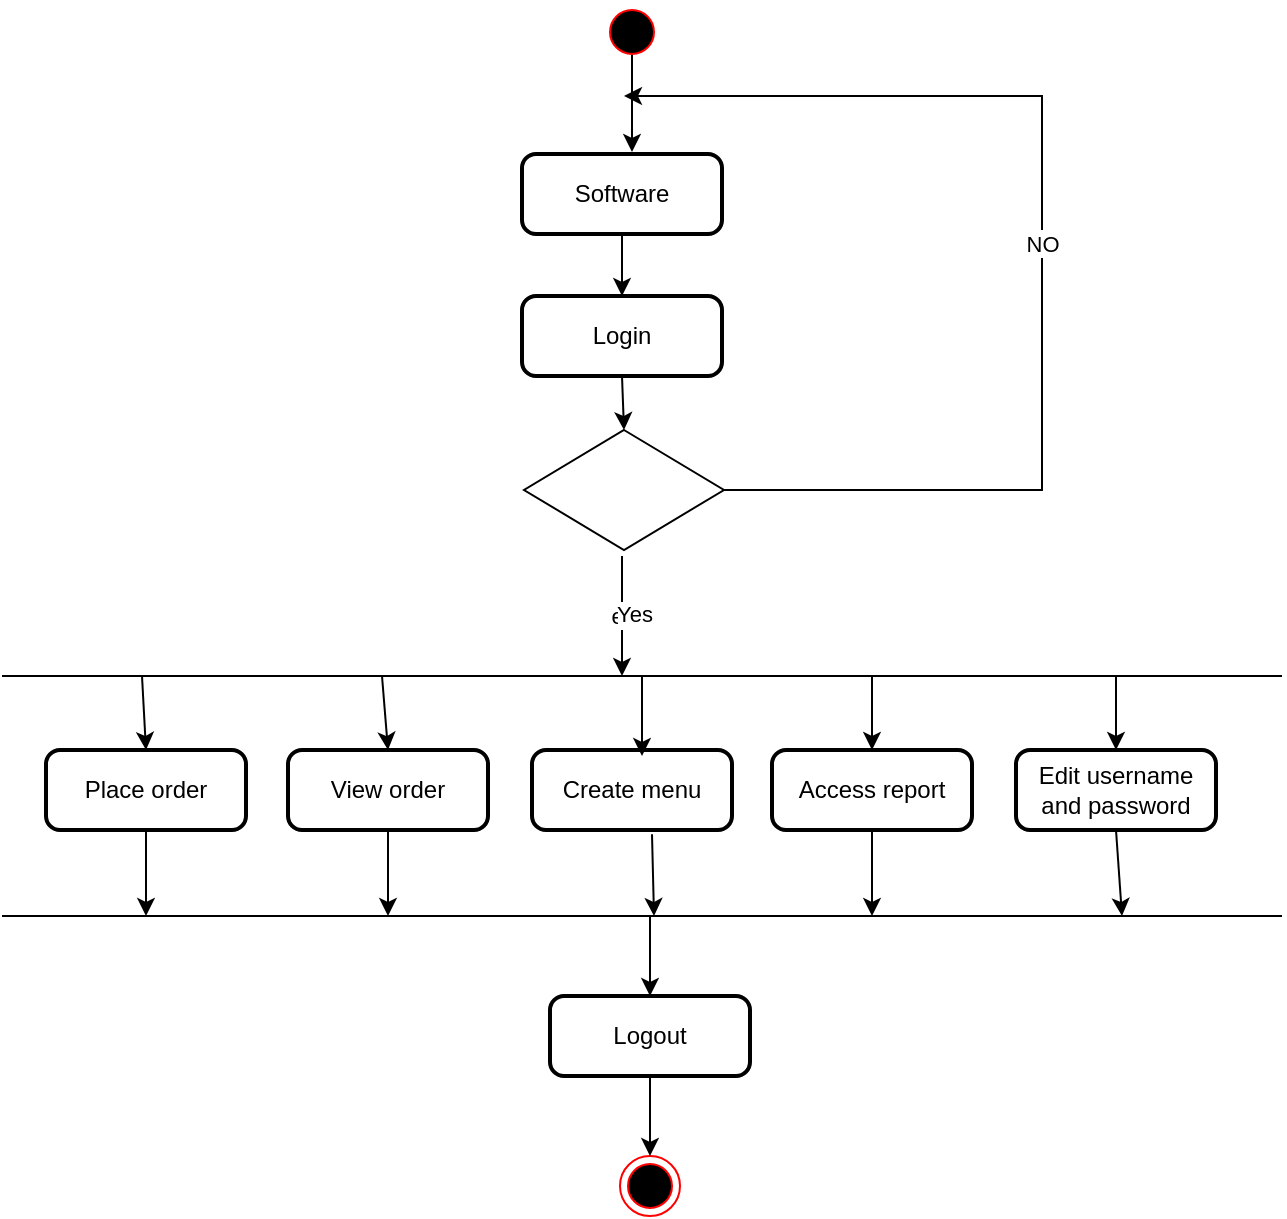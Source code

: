 <mxfile version="24.7.10">
  <diagram name="Page-1" id="VVq9FTgBujGcbOgqGmJe">
    <mxGraphModel dx="733" dy="422" grid="1" gridSize="10" guides="1" tooltips="1" connect="1" arrows="1" fold="1" page="1" pageScale="1" pageWidth="850" pageHeight="1100" math="0" shadow="0">
      <root>
        <mxCell id="0" />
        <mxCell id="1" parent="0" />
        <mxCell id="jVGJO22E7fSaNDXaeYZa-49" value="" style="edgeStyle=orthogonalEdgeStyle;rounded=0;orthogonalLoop=1;jettySize=auto;html=1;" edge="1" parent="1">
          <mxGeometry relative="1" as="geometry">
            <mxPoint x="425" y="69" as="sourcePoint" />
            <mxPoint x="425" y="118" as="targetPoint" />
          </mxGeometry>
        </mxCell>
        <mxCell id="jVGJO22E7fSaNDXaeYZa-46" value="" style="ellipse;html=1;shape=startState;fillColor=#000000;strokeColor=#ff0000;" vertex="1" parent="1">
          <mxGeometry x="410" y="43" width="30" height="30" as="geometry" />
        </mxCell>
        <mxCell id="jVGJO22E7fSaNDXaeYZa-48" value="Software" style="rounded=1;whiteSpace=wrap;html=1;absoluteArcSize=1;arcSize=14;strokeWidth=2;" vertex="1" parent="1">
          <mxGeometry x="370" y="119" width="100" height="40" as="geometry" />
        </mxCell>
        <mxCell id="jVGJO22E7fSaNDXaeYZa-50" value="Login" style="rounded=1;whiteSpace=wrap;html=1;absoluteArcSize=1;arcSize=14;strokeWidth=2;" vertex="1" parent="1">
          <mxGeometry x="370" y="190" width="100" height="40" as="geometry" />
        </mxCell>
        <mxCell id="jVGJO22E7fSaNDXaeYZa-51" value="" style="shape=rhombus;perimeter=rhombusPerimeter;whiteSpace=wrap;html=1;align=center;" vertex="1" parent="1">
          <mxGeometry x="371" y="257" width="100" height="60" as="geometry" />
        </mxCell>
        <mxCell id="jVGJO22E7fSaNDXaeYZa-52" value="Create menu" style="rounded=1;whiteSpace=wrap;html=1;absoluteArcSize=1;arcSize=14;strokeWidth=2;" vertex="1" parent="1">
          <mxGeometry x="375" y="417" width="100" height="40" as="geometry" />
        </mxCell>
        <mxCell id="jVGJO22E7fSaNDXaeYZa-53" value="View order" style="rounded=1;whiteSpace=wrap;html=1;absoluteArcSize=1;arcSize=14;strokeWidth=2;" vertex="1" parent="1">
          <mxGeometry x="253" y="417" width="100" height="40" as="geometry" />
        </mxCell>
        <mxCell id="jVGJO22E7fSaNDXaeYZa-54" value="Access report" style="rounded=1;whiteSpace=wrap;html=1;absoluteArcSize=1;arcSize=14;strokeWidth=2;" vertex="1" parent="1">
          <mxGeometry x="495" y="417" width="100" height="40" as="geometry" />
        </mxCell>
        <mxCell id="jVGJO22E7fSaNDXaeYZa-55" value="Edit username and password" style="rounded=1;whiteSpace=wrap;html=1;absoluteArcSize=1;arcSize=14;strokeWidth=2;" vertex="1" parent="1">
          <mxGeometry x="617" y="417" width="100" height="40" as="geometry" />
        </mxCell>
        <mxCell id="jVGJO22E7fSaNDXaeYZa-58" value="Place order" style="rounded=1;whiteSpace=wrap;html=1;absoluteArcSize=1;arcSize=14;strokeWidth=2;" vertex="1" parent="1">
          <mxGeometry x="132" y="417" width="100" height="40" as="geometry" />
        </mxCell>
        <mxCell id="jVGJO22E7fSaNDXaeYZa-61" value="" style="endArrow=classic;html=1;rounded=0;exitX=0.5;exitY=1;exitDx=0;exitDy=0;entryX=0.5;entryY=0;entryDx=0;entryDy=0;" edge="1" parent="1" source="jVGJO22E7fSaNDXaeYZa-48" target="jVGJO22E7fSaNDXaeYZa-50">
          <mxGeometry width="50" height="50" relative="1" as="geometry">
            <mxPoint x="360" y="250" as="sourcePoint" />
            <mxPoint x="410" y="200" as="targetPoint" />
          </mxGeometry>
        </mxCell>
        <mxCell id="jVGJO22E7fSaNDXaeYZa-62" value="NO" style="endArrow=classic;html=1;rounded=0;exitX=1;exitY=0.5;exitDx=0;exitDy=0;" edge="1" parent="1" source="jVGJO22E7fSaNDXaeYZa-51">
          <mxGeometry relative="1" as="geometry">
            <mxPoint x="330" y="220" as="sourcePoint" />
            <mxPoint x="421" y="90" as="targetPoint" />
            <Array as="points">
              <mxPoint x="630" y="287" />
              <mxPoint x="630" y="90" />
            </Array>
          </mxGeometry>
        </mxCell>
        <mxCell id="jVGJO22E7fSaNDXaeYZa-63" value="NO" style="edgeLabel;resizable=0;html=1;;align=center;verticalAlign=middle;" connectable="0" vertex="1" parent="jVGJO22E7fSaNDXaeYZa-62">
          <mxGeometry relative="1" as="geometry" />
        </mxCell>
        <mxCell id="jVGJO22E7fSaNDXaeYZa-64" value="" style="endArrow=classic;html=1;rounded=0;entryX=0.5;entryY=0;entryDx=0;entryDy=0;exitX=0.5;exitY=1;exitDx=0;exitDy=0;" edge="1" parent="1" source="jVGJO22E7fSaNDXaeYZa-50" target="jVGJO22E7fSaNDXaeYZa-51">
          <mxGeometry width="50" height="50" relative="1" as="geometry">
            <mxPoint x="360" y="250" as="sourcePoint" />
            <mxPoint x="410" y="200" as="targetPoint" />
          </mxGeometry>
        </mxCell>
        <mxCell id="jVGJO22E7fSaNDXaeYZa-67" value="" style="endArrow=none;html=1;rounded=0;" edge="1" parent="1">
          <mxGeometry width="50" height="50" relative="1" as="geometry">
            <mxPoint x="110" y="380" as="sourcePoint" />
            <mxPoint x="750" y="380" as="targetPoint" />
          </mxGeometry>
        </mxCell>
        <mxCell id="jVGJO22E7fSaNDXaeYZa-68" value="" style="endArrow=classic;html=1;rounded=0;" edge="1" parent="1">
          <mxGeometry relative="1" as="geometry">
            <mxPoint x="420" y="320" as="sourcePoint" />
            <mxPoint x="420" y="380" as="targetPoint" />
          </mxGeometry>
        </mxCell>
        <mxCell id="jVGJO22E7fSaNDXaeYZa-69" value="es" style="edgeLabel;resizable=0;html=1;;align=center;verticalAlign=middle;" connectable="0" vertex="1" parent="jVGJO22E7fSaNDXaeYZa-68">
          <mxGeometry relative="1" as="geometry" />
        </mxCell>
        <mxCell id="jVGJO22E7fSaNDXaeYZa-70" value="Yes" style="edgeLabel;html=1;align=center;verticalAlign=middle;resizable=0;points=[];" vertex="1" connectable="0" parent="jVGJO22E7fSaNDXaeYZa-68">
          <mxGeometry x="-0.049" y="6" relative="1" as="geometry">
            <mxPoint as="offset" />
          </mxGeometry>
        </mxCell>
        <mxCell id="jVGJO22E7fSaNDXaeYZa-71" value="" style="endArrow=none;html=1;rounded=0;" edge="1" parent="1">
          <mxGeometry width="50" height="50" relative="1" as="geometry">
            <mxPoint x="110" y="500" as="sourcePoint" />
            <mxPoint x="750" y="500" as="targetPoint" />
          </mxGeometry>
        </mxCell>
        <mxCell id="jVGJO22E7fSaNDXaeYZa-73" value="Logout" style="rounded=1;whiteSpace=wrap;html=1;absoluteArcSize=1;arcSize=14;strokeWidth=2;" vertex="1" parent="1">
          <mxGeometry x="384" y="540" width="100" height="40" as="geometry" />
        </mxCell>
        <mxCell id="jVGJO22E7fSaNDXaeYZa-74" value="" style="ellipse;html=1;shape=endState;fillColor=#000000;strokeColor=#ff0000;" vertex="1" parent="1">
          <mxGeometry x="419" y="620" width="30" height="30" as="geometry" />
        </mxCell>
        <mxCell id="jVGJO22E7fSaNDXaeYZa-85" value="" style="endArrow=classic;html=1;rounded=0;entryX=0.5;entryY=0;entryDx=0;entryDy=0;" edge="1" parent="1" target="jVGJO22E7fSaNDXaeYZa-58">
          <mxGeometry width="50" height="50" relative="1" as="geometry">
            <mxPoint x="180" y="380" as="sourcePoint" />
            <mxPoint x="400" y="510" as="targetPoint" />
          </mxGeometry>
        </mxCell>
        <mxCell id="jVGJO22E7fSaNDXaeYZa-86" value="" style="endArrow=classic;html=1;rounded=0;exitX=0.5;exitY=1;exitDx=0;exitDy=0;" edge="1" parent="1" source="jVGJO22E7fSaNDXaeYZa-58">
          <mxGeometry width="50" height="50" relative="1" as="geometry">
            <mxPoint x="350" y="560" as="sourcePoint" />
            <mxPoint x="182" y="500" as="targetPoint" />
          </mxGeometry>
        </mxCell>
        <mxCell id="jVGJO22E7fSaNDXaeYZa-88" value="" style="endArrow=classic;html=1;rounded=0;entryX=0.5;entryY=0;entryDx=0;entryDy=0;" edge="1" parent="1" target="jVGJO22E7fSaNDXaeYZa-53">
          <mxGeometry width="50" height="50" relative="1" as="geometry">
            <mxPoint x="300" y="380" as="sourcePoint" />
            <mxPoint x="400" y="510" as="targetPoint" />
          </mxGeometry>
        </mxCell>
        <mxCell id="jVGJO22E7fSaNDXaeYZa-89" value="" style="endArrow=classic;html=1;rounded=0;exitX=0.5;exitY=1;exitDx=0;exitDy=0;" edge="1" parent="1" source="jVGJO22E7fSaNDXaeYZa-53">
          <mxGeometry width="50" height="50" relative="1" as="geometry">
            <mxPoint x="350" y="560" as="sourcePoint" />
            <mxPoint x="303" y="500" as="targetPoint" />
          </mxGeometry>
        </mxCell>
        <mxCell id="jVGJO22E7fSaNDXaeYZa-90" value="" style="endArrow=classic;html=1;rounded=0;" edge="1" parent="1">
          <mxGeometry width="50" height="50" relative="1" as="geometry">
            <mxPoint x="430" y="380" as="sourcePoint" />
            <mxPoint x="430" y="420" as="targetPoint" />
          </mxGeometry>
        </mxCell>
        <mxCell id="jVGJO22E7fSaNDXaeYZa-91" value="" style="endArrow=classic;html=1;rounded=0;exitX=0.6;exitY=1.053;exitDx=0;exitDy=0;exitPerimeter=0;" edge="1" parent="1" source="jVGJO22E7fSaNDXaeYZa-52">
          <mxGeometry width="50" height="50" relative="1" as="geometry">
            <mxPoint x="436" y="460" as="sourcePoint" />
            <mxPoint x="436" y="500" as="targetPoint" />
          </mxGeometry>
        </mxCell>
        <mxCell id="jVGJO22E7fSaNDXaeYZa-93" value="" style="endArrow=classic;html=1;rounded=0;entryX=0.5;entryY=0;entryDx=0;entryDy=0;" edge="1" parent="1" target="jVGJO22E7fSaNDXaeYZa-54">
          <mxGeometry width="50" height="50" relative="1" as="geometry">
            <mxPoint x="545" y="380" as="sourcePoint" />
            <mxPoint x="400" y="510" as="targetPoint" />
          </mxGeometry>
        </mxCell>
        <mxCell id="jVGJO22E7fSaNDXaeYZa-94" value="" style="endArrow=classic;html=1;rounded=0;exitX=0.5;exitY=1;exitDx=0;exitDy=0;" edge="1" parent="1" source="jVGJO22E7fSaNDXaeYZa-54">
          <mxGeometry width="50" height="50" relative="1" as="geometry">
            <mxPoint x="350" y="560" as="sourcePoint" />
            <mxPoint x="545" y="500" as="targetPoint" />
          </mxGeometry>
        </mxCell>
        <mxCell id="jVGJO22E7fSaNDXaeYZa-95" value="" style="endArrow=classic;html=1;rounded=0;entryX=0.5;entryY=0;entryDx=0;entryDy=0;" edge="1" parent="1" target="jVGJO22E7fSaNDXaeYZa-55">
          <mxGeometry width="50" height="50" relative="1" as="geometry">
            <mxPoint x="667" y="380" as="sourcePoint" />
            <mxPoint x="400" y="510" as="targetPoint" />
          </mxGeometry>
        </mxCell>
        <mxCell id="jVGJO22E7fSaNDXaeYZa-96" value="" style="endArrow=classic;html=1;rounded=0;exitX=0.5;exitY=1;exitDx=0;exitDy=0;" edge="1" parent="1" source="jVGJO22E7fSaNDXaeYZa-55">
          <mxGeometry width="50" height="50" relative="1" as="geometry">
            <mxPoint x="350" y="560" as="sourcePoint" />
            <mxPoint x="670" y="500" as="targetPoint" />
          </mxGeometry>
        </mxCell>
        <mxCell id="jVGJO22E7fSaNDXaeYZa-99" value="" style="endArrow=classic;html=1;rounded=0;entryX=0.5;entryY=0;entryDx=0;entryDy=0;" edge="1" parent="1" target="jVGJO22E7fSaNDXaeYZa-73">
          <mxGeometry width="50" height="50" relative="1" as="geometry">
            <mxPoint x="434" y="500" as="sourcePoint" />
            <mxPoint x="400" y="510" as="targetPoint" />
          </mxGeometry>
        </mxCell>
        <mxCell id="jVGJO22E7fSaNDXaeYZa-100" value="" style="endArrow=classic;html=1;rounded=0;entryX=0.5;entryY=0;entryDx=0;entryDy=0;exitX=0.5;exitY=1;exitDx=0;exitDy=0;" edge="1" parent="1" source="jVGJO22E7fSaNDXaeYZa-73" target="jVGJO22E7fSaNDXaeYZa-74">
          <mxGeometry width="50" height="50" relative="1" as="geometry">
            <mxPoint x="350" y="560" as="sourcePoint" />
            <mxPoint x="400" y="510" as="targetPoint" />
          </mxGeometry>
        </mxCell>
      </root>
    </mxGraphModel>
  </diagram>
</mxfile>
